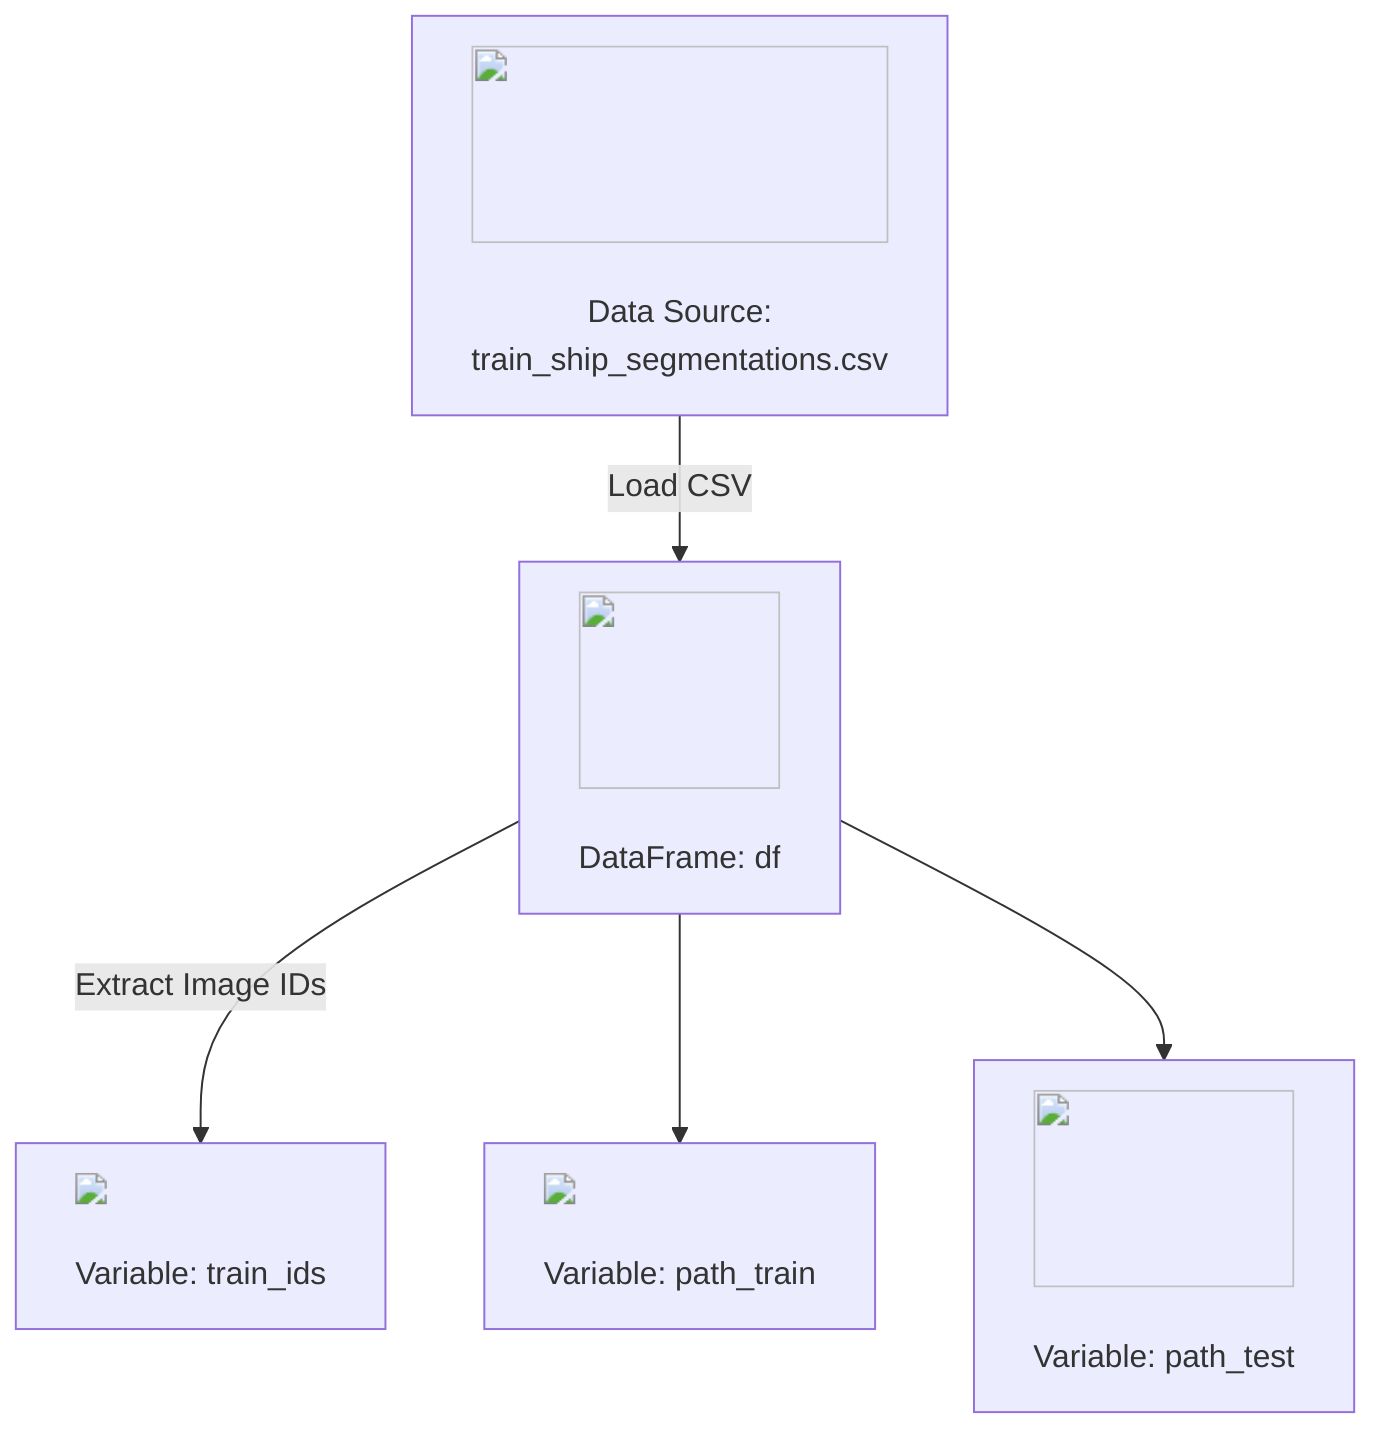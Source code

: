 flowchart TD
    A[<img src='icons/database.svg' width=100 height=100/> <br/> Data Source: train_ship_segmentations.csv] -->|Load CSV| B[<img src='icons/table.svg' width=100 height=100/> <br/> DataFrame: df]
    B -->|Extract Image IDs| C[<img src='dummy_plots/boxplot_template.svg'/> <br/> Variable: train_ids]
    B --> D[<img src='dummy_plots/scatter_plot_template.svg'/> <br/> Variable: path_train]
    B --> E[<img src='icons/row_split.svg' width=100 height=100/> <br/> Variable: path_test]